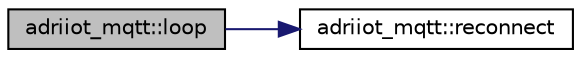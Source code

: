 digraph "adriiot_mqtt::loop"
{
 // LATEX_PDF_SIZE
  edge [fontname="Helvetica",fontsize="10",labelfontname="Helvetica",labelfontsize="10"];
  node [fontname="Helvetica",fontsize="10",shape=record];
  rankdir="LR";
  Node1 [label="adriiot_mqtt::loop",height=0.2,width=0.4,color="black", fillcolor="grey75", style="filled", fontcolor="black",tooltip=" "];
  Node1 -> Node2 [color="midnightblue",fontsize="10",style="solid",fontname="Helvetica"];
  Node2 [label="adriiot_mqtt::reconnect",height=0.2,width=0.4,color="black", fillcolor="white", style="filled",URL="$classadriiot__mqtt.html#ad2c8b73b0c31d22301c93a829651d0cf",tooltip=" "];
}
